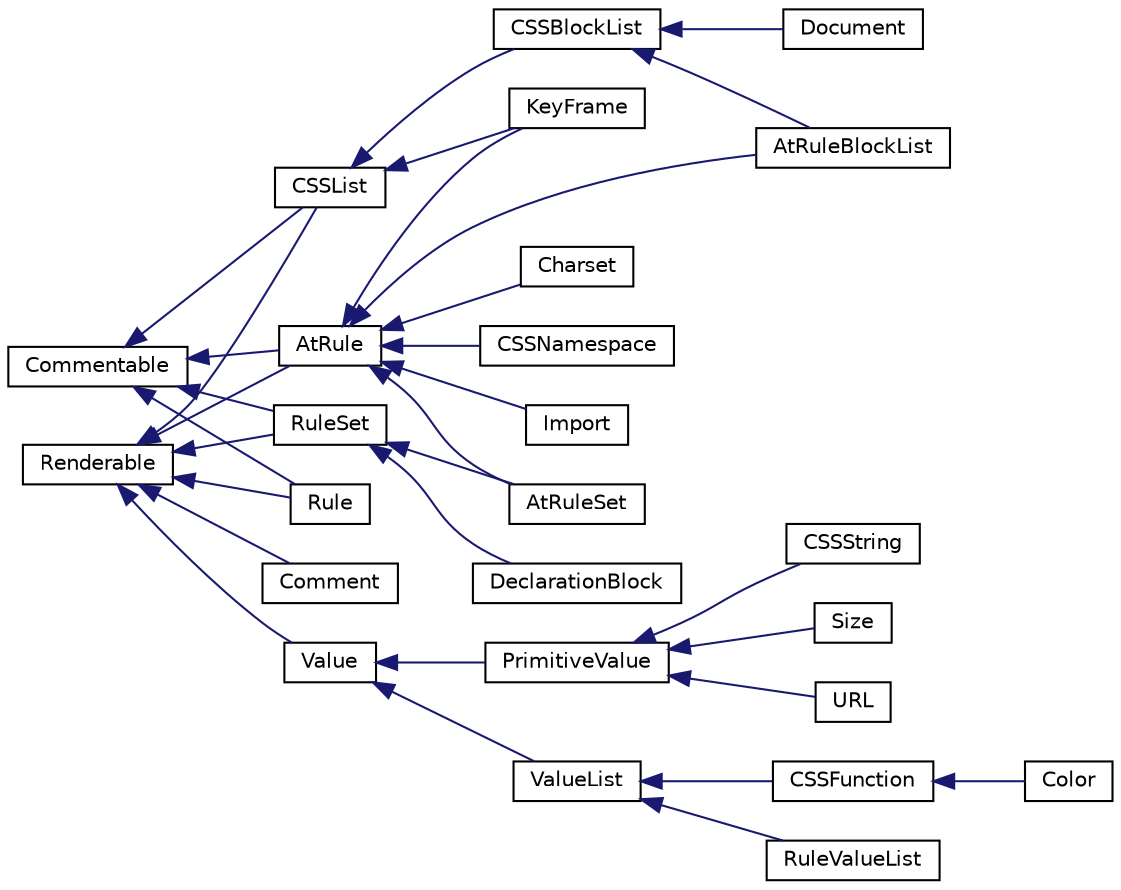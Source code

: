 digraph "Graphical Class Hierarchy"
{
 // INTERACTIVE_SVG=YES
  edge [fontname="Helvetica",fontsize="10",labelfontname="Helvetica",labelfontsize="10"];
  node [fontname="Helvetica",fontsize="10",shape=record];
  rankdir="LR";
  Node1 [label="Commentable",height=0.2,width=0.4,color="black", fillcolor="white", style="filled",URL="$interface_sabberworm_1_1_c_s_s_1_1_comment_1_1_commentable.html"];
  Node1 -> Node2 [dir="back",color="midnightblue",fontsize="10",style="solid",fontname="Helvetica"];
  Node2 [label="CSSList",height=0.2,width=0.4,color="black", fillcolor="white", style="filled",URL="$class_sabberworm_1_1_c_s_s_1_1_c_s_s_list_1_1_c_s_s_list.html",tooltip="A CSSList is the most generic container available. "];
  Node2 -> Node3 [dir="back",color="midnightblue",fontsize="10",style="solid",fontname="Helvetica"];
  Node3 [label="CSSBlockList",height=0.2,width=0.4,color="black", fillcolor="white", style="filled",URL="$class_sabberworm_1_1_c_s_s_1_1_c_s_s_list_1_1_c_s_s_block_list.html",tooltip="A CSSBlockList is a CSSList whose DeclarationBlocks are guaranteed to contain valid declaration block..."];
  Node3 -> Node4 [dir="back",color="midnightblue",fontsize="10",style="solid",fontname="Helvetica"];
  Node4 [label="AtRuleBlockList",height=0.2,width=0.4,color="black", fillcolor="white", style="filled",URL="$class_sabberworm_1_1_c_s_s_1_1_c_s_s_list_1_1_at_rule_block_list.html",tooltip="A BlockList constructed by an unknown -rule. "];
  Node3 -> Node5 [dir="back",color="midnightblue",fontsize="10",style="solid",fontname="Helvetica"];
  Node5 [label="Document",height=0.2,width=0.4,color="black", fillcolor="white", style="filled",URL="$class_sabberworm_1_1_c_s_s_1_1_c_s_s_list_1_1_document.html",tooltip="The root CSSList of a parsed file. "];
  Node2 -> Node6 [dir="back",color="midnightblue",fontsize="10",style="solid",fontname="Helvetica"];
  Node6 [label="KeyFrame",height=0.2,width=0.4,color="black", fillcolor="white", style="filled",URL="$class_sabberworm_1_1_c_s_s_1_1_c_s_s_list_1_1_key_frame.html"];
  Node1 -> Node7 [dir="back",color="midnightblue",fontsize="10",style="solid",fontname="Helvetica"];
  Node7 [label="AtRule",height=0.2,width=0.4,color="black", fillcolor="white", style="filled",URL="$interface_sabberworm_1_1_c_s_s_1_1_property_1_1_at_rule.html"];
  Node7 -> Node4 [dir="back",color="midnightblue",fontsize="10",style="solid",fontname="Helvetica"];
  Node7 -> Node6 [dir="back",color="midnightblue",fontsize="10",style="solid",fontname="Helvetica"];
  Node7 -> Node8 [dir="back",color="midnightblue",fontsize="10",style="solid",fontname="Helvetica"];
  Node8 [label="Charset",height=0.2,width=0.4,color="black", fillcolor="white", style="filled",URL="$class_sabberworm_1_1_c_s_s_1_1_property_1_1_charset.html",tooltip="Class representing an  rule. "];
  Node7 -> Node9 [dir="back",color="midnightblue",fontsize="10",style="solid",fontname="Helvetica"];
  Node9 [label="CSSNamespace",height=0.2,width=0.4,color="black", fillcolor="white", style="filled",URL="$class_sabberworm_1_1_c_s_s_1_1_property_1_1_c_s_s_namespace.html"];
  Node7 -> Node10 [dir="back",color="midnightblue",fontsize="10",style="solid",fontname="Helvetica"];
  Node10 [label="Import",height=0.2,width=0.4,color="black", fillcolor="white", style="filled",URL="$class_sabberworm_1_1_c_s_s_1_1_property_1_1_import.html",tooltip="Class representing an  rule. "];
  Node7 -> Node11 [dir="back",color="midnightblue",fontsize="10",style="solid",fontname="Helvetica"];
  Node11 [label="AtRuleSet",height=0.2,width=0.4,color="black", fillcolor="white", style="filled",URL="$class_sabberworm_1_1_c_s_s_1_1_rule_set_1_1_at_rule_set.html",tooltip="A RuleSet constructed by an unknown -rule. "];
  Node1 -> Node12 [dir="back",color="midnightblue",fontsize="10",style="solid",fontname="Helvetica"];
  Node12 [label="Rule",height=0.2,width=0.4,color="black", fillcolor="white", style="filled",URL="$class_sabberworm_1_1_c_s_s_1_1_rule_1_1_rule.html",tooltip="RuleSets contains Rule objects which always have a key and a value. "];
  Node1 -> Node13 [dir="back",color="midnightblue",fontsize="10",style="solid",fontname="Helvetica"];
  Node13 [label="RuleSet",height=0.2,width=0.4,color="black", fillcolor="white", style="filled",URL="$class_sabberworm_1_1_c_s_s_1_1_rule_set_1_1_rule_set.html",tooltip="RuleSet is a generic superclass denoting rules. "];
  Node13 -> Node11 [dir="back",color="midnightblue",fontsize="10",style="solid",fontname="Helvetica"];
  Node13 -> Node14 [dir="back",color="midnightblue",fontsize="10",style="solid",fontname="Helvetica"];
  Node14 [label="DeclarationBlock",height=0.2,width=0.4,color="black", fillcolor="white", style="filled",URL="$class_sabberworm_1_1_c_s_s_1_1_rule_set_1_1_declaration_block.html",tooltip="Declaration blocks are the parts of a css file which denote the rules belonging to a selector..."];
  Node15 [label="Renderable",height=0.2,width=0.4,color="black", fillcolor="white", style="filled",URL="$interface_sabberworm_1_1_c_s_s_1_1_renderable.html"];
  Node15 -> Node16 [dir="back",color="midnightblue",fontsize="10",style="solid",fontname="Helvetica"];
  Node16 [label="Comment",height=0.2,width=0.4,color="black", fillcolor="white", style="filled",URL="$class_sabberworm_1_1_c_s_s_1_1_comment_1_1_comment.html"];
  Node15 -> Node2 [dir="back",color="midnightblue",fontsize="10",style="solid",fontname="Helvetica"];
  Node15 -> Node7 [dir="back",color="midnightblue",fontsize="10",style="solid",fontname="Helvetica"];
  Node15 -> Node12 [dir="back",color="midnightblue",fontsize="10",style="solid",fontname="Helvetica"];
  Node15 -> Node13 [dir="back",color="midnightblue",fontsize="10",style="solid",fontname="Helvetica"];
  Node15 -> Node17 [dir="back",color="midnightblue",fontsize="10",style="solid",fontname="Helvetica"];
  Node17 [label="Value",height=0.2,width=0.4,color="black", fillcolor="white", style="filled",URL="$class_sabberworm_1_1_c_s_s_1_1_value_1_1_value.html"];
  Node17 -> Node18 [dir="back",color="midnightblue",fontsize="10",style="solid",fontname="Helvetica"];
  Node18 [label="PrimitiveValue",height=0.2,width=0.4,color="black", fillcolor="white", style="filled",URL="$class_sabberworm_1_1_c_s_s_1_1_value_1_1_primitive_value.html"];
  Node18 -> Node19 [dir="back",color="midnightblue",fontsize="10",style="solid",fontname="Helvetica"];
  Node19 [label="CSSString",height=0.2,width=0.4,color="black", fillcolor="white", style="filled",URL="$class_sabberworm_1_1_c_s_s_1_1_value_1_1_c_s_s_string.html"];
  Node18 -> Node20 [dir="back",color="midnightblue",fontsize="10",style="solid",fontname="Helvetica"];
  Node20 [label="Size",height=0.2,width=0.4,color="black", fillcolor="white", style="filled",URL="$class_sabberworm_1_1_c_s_s_1_1_value_1_1_size.html"];
  Node18 -> Node21 [dir="back",color="midnightblue",fontsize="10",style="solid",fontname="Helvetica"];
  Node21 [label="URL",height=0.2,width=0.4,color="black", fillcolor="white", style="filled",URL="$class_sabberworm_1_1_c_s_s_1_1_value_1_1_u_r_l.html"];
  Node17 -> Node22 [dir="back",color="midnightblue",fontsize="10",style="solid",fontname="Helvetica"];
  Node22 [label="ValueList",height=0.2,width=0.4,color="black", fillcolor="white", style="filled",URL="$class_sabberworm_1_1_c_s_s_1_1_value_1_1_value_list.html"];
  Node22 -> Node23 [dir="back",color="midnightblue",fontsize="10",style="solid",fontname="Helvetica"];
  Node23 [label="CSSFunction",height=0.2,width=0.4,color="black", fillcolor="white", style="filled",URL="$class_sabberworm_1_1_c_s_s_1_1_value_1_1_c_s_s_function.html"];
  Node23 -> Node24 [dir="back",color="midnightblue",fontsize="10",style="solid",fontname="Helvetica"];
  Node24 [label="Color",height=0.2,width=0.4,color="black", fillcolor="white", style="filled",URL="$class_sabberworm_1_1_c_s_s_1_1_value_1_1_color.html"];
  Node22 -> Node25 [dir="back",color="midnightblue",fontsize="10",style="solid",fontname="Helvetica"];
  Node25 [label="RuleValueList",height=0.2,width=0.4,color="black", fillcolor="white", style="filled",URL="$class_sabberworm_1_1_c_s_s_1_1_value_1_1_rule_value_list.html"];
}
